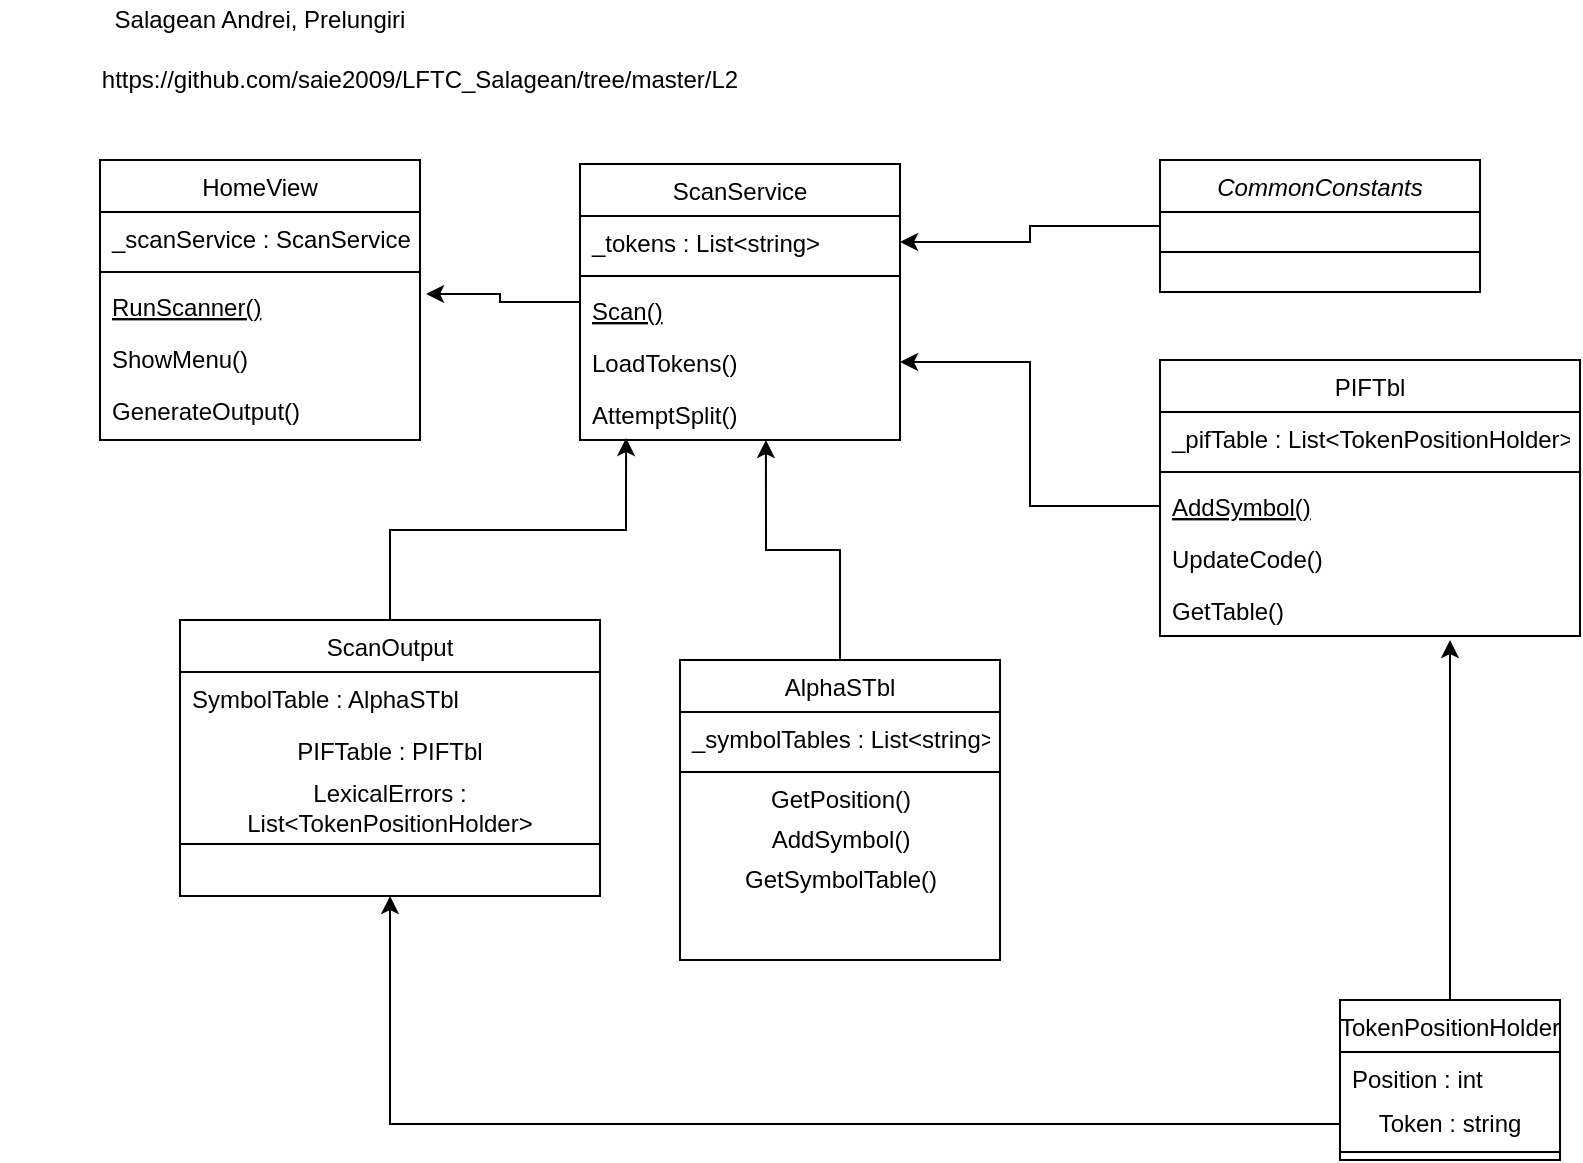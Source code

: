 <mxfile version="13.8.7" type="device"><diagram id="C5RBs43oDa-KdzZeNtuy" name="Page-1"><mxGraphModel dx="2889" dy="1154" grid="1" gridSize="10" guides="1" tooltips="1" connect="1" arrows="1" fold="1" page="1" pageScale="1" pageWidth="827" pageHeight="1169" math="0" shadow="0"><root><mxCell id="WIyWlLk6GJQsqaUBKTNV-0"/><mxCell id="WIyWlLk6GJQsqaUBKTNV-1" parent="WIyWlLk6GJQsqaUBKTNV-0"/><mxCell id="xc-LAReBc5qucrPt_cvx-20" style="edgeStyle=orthogonalEdgeStyle;rounded=0;orthogonalLoop=1;jettySize=auto;html=1;entryX=1;entryY=0.5;entryDx=0;entryDy=0;" edge="1" parent="WIyWlLk6GJQsqaUBKTNV-1" source="zkfFHV4jXpPFQw0GAbJ--0" target="xc-LAReBc5qucrPt_cvx-14"><mxGeometry relative="1" as="geometry"/></mxCell><mxCell id="zkfFHV4jXpPFQw0GAbJ--0" value="CommonConstants" style="swimlane;fontStyle=2;align=center;verticalAlign=top;childLayout=stackLayout;horizontal=1;startSize=26;horizontalStack=0;resizeParent=1;resizeLast=0;collapsible=1;marginBottom=0;rounded=0;shadow=0;strokeWidth=1;" parent="WIyWlLk6GJQsqaUBKTNV-1" vertex="1"><mxGeometry x="570" y="120" width="160" height="66" as="geometry"><mxRectangle x="230" y="140" width="160" height="26" as="alternateBounds"/></mxGeometry></mxCell><mxCell id="zkfFHV4jXpPFQw0GAbJ--4" value="" style="line;html=1;strokeWidth=1;align=left;verticalAlign=middle;spacingTop=-1;spacingLeft=3;spacingRight=3;rotatable=0;labelPosition=right;points=[];portConstraint=eastwest;" parent="zkfFHV4jXpPFQw0GAbJ--0" vertex="1"><mxGeometry y="26" width="160" height="40" as="geometry"/></mxCell><mxCell id="xc-LAReBc5qucrPt_cvx-25" style="edgeStyle=orthogonalEdgeStyle;rounded=0;orthogonalLoop=1;jettySize=auto;html=1;entryX=0.581;entryY=1;entryDx=0;entryDy=0;entryPerimeter=0;" edge="1" parent="WIyWlLk6GJQsqaUBKTNV-1" source="zkfFHV4jXpPFQw0GAbJ--13" target="xc-LAReBc5qucrPt_cvx-19"><mxGeometry relative="1" as="geometry"/></mxCell><mxCell id="zkfFHV4jXpPFQw0GAbJ--13" value="AlphaSTbl&#10;" style="swimlane;fontStyle=0;align=center;verticalAlign=top;childLayout=stackLayout;horizontal=1;startSize=26;horizontalStack=0;resizeParent=1;resizeLast=0;collapsible=1;marginBottom=0;rounded=0;shadow=0;strokeWidth=1;" parent="WIyWlLk6GJQsqaUBKTNV-1" vertex="1"><mxGeometry x="330" y="370" width="160" height="150" as="geometry"><mxRectangle x="340" y="380" width="170" height="26" as="alternateBounds"/></mxGeometry></mxCell><mxCell id="zkfFHV4jXpPFQw0GAbJ--14" value="_symbolTables : List&lt;string&gt;" style="text;align=left;verticalAlign=top;spacingLeft=4;spacingRight=4;overflow=hidden;rotatable=0;points=[[0,0.5],[1,0.5]];portConstraint=eastwest;" parent="zkfFHV4jXpPFQw0GAbJ--13" vertex="1"><mxGeometry y="26" width="160" height="26" as="geometry"/></mxCell><mxCell id="zkfFHV4jXpPFQw0GAbJ--15" value="" style="line;html=1;strokeWidth=1;align=left;verticalAlign=middle;spacingTop=-1;spacingLeft=3;spacingRight=3;rotatable=0;labelPosition=right;points=[];portConstraint=eastwest;" parent="zkfFHV4jXpPFQw0GAbJ--13" vertex="1"><mxGeometry y="52" width="160" height="8" as="geometry"/></mxCell><mxCell id="wFAC0OZGINL2WwWuIxXI-1" value="GetPosition()&lt;br&gt;" style="text;html=1;align=center;verticalAlign=middle;resizable=0;points=[];autosize=1;" parent="zkfFHV4jXpPFQw0GAbJ--13" vertex="1"><mxGeometry y="60" width="160" height="20" as="geometry"/></mxCell><mxCell id="wFAC0OZGINL2WwWuIxXI-0" value="AddSymbol()&lt;br&gt;" style="text;html=1;align=center;verticalAlign=middle;resizable=0;points=[];autosize=1;" parent="zkfFHV4jXpPFQw0GAbJ--13" vertex="1"><mxGeometry y="80" width="160" height="20" as="geometry"/></mxCell><mxCell id="wFAC0OZGINL2WwWuIxXI-2" value="GetSymbolTable()&lt;br&gt;" style="text;html=1;align=center;verticalAlign=middle;resizable=0;points=[];autosize=1;" parent="zkfFHV4jXpPFQw0GAbJ--13" vertex="1"><mxGeometry y="100" width="160" height="20" as="geometry"/></mxCell><mxCell id="xc-LAReBc5qucrPt_cvx-23" style="edgeStyle=orthogonalEdgeStyle;rounded=0;orthogonalLoop=1;jettySize=auto;html=1;" edge="1" parent="WIyWlLk6GJQsqaUBKTNV-1" source="wFAC0OZGINL2WwWuIxXI-5"><mxGeometry relative="1" as="geometry"><mxPoint x="715" y="360" as="targetPoint"/></mxGeometry></mxCell><mxCell id="wFAC0OZGINL2WwWuIxXI-5" value="TokenPositionHolder&#10;" style="swimlane;fontStyle=0;align=center;verticalAlign=top;childLayout=stackLayout;horizontal=1;startSize=26;horizontalStack=0;resizeParent=1;resizeLast=0;collapsible=1;marginBottom=0;rounded=0;shadow=0;strokeWidth=1;" parent="WIyWlLk6GJQsqaUBKTNV-1" vertex="1"><mxGeometry x="660" y="540" width="110" height="80" as="geometry"><mxRectangle x="340" y="380" width="170" height="26" as="alternateBounds"/></mxGeometry></mxCell><mxCell id="wFAC0OZGINL2WwWuIxXI-6" value="Position : int" style="text;align=left;verticalAlign=top;spacingLeft=4;spacingRight=4;overflow=hidden;rotatable=0;points=[[0,0.5],[1,0.5]];portConstraint=eastwest;" parent="wFAC0OZGINL2WwWuIxXI-5" vertex="1"><mxGeometry y="26" width="110" height="26" as="geometry"/></mxCell><mxCell id="wFAC0OZGINL2WwWuIxXI-12" value="Token : string" style="text;html=1;strokeColor=none;fillColor=none;align=center;verticalAlign=middle;whiteSpace=wrap;rounded=0;" parent="wFAC0OZGINL2WwWuIxXI-5" vertex="1"><mxGeometry y="52" width="110" height="20" as="geometry"/></mxCell><mxCell id="wFAC0OZGINL2WwWuIxXI-7" value="" style="line;html=1;strokeWidth=1;align=left;verticalAlign=middle;spacingTop=-1;spacingLeft=3;spacingRight=3;rotatable=0;labelPosition=right;points=[];portConstraint=eastwest;" parent="wFAC0OZGINL2WwWuIxXI-5" vertex="1"><mxGeometry y="72" width="110" height="8" as="geometry"/></mxCell><mxCell id="wFAC0OZGINL2WwWuIxXI-13" value="https://github.com/saie2009/LFTC_Salagean/tree/master/L2" style="text;html=1;strokeColor=none;fillColor=none;align=center;verticalAlign=middle;whiteSpace=wrap;rounded=0;" parent="WIyWlLk6GJQsqaUBKTNV-1" vertex="1"><mxGeometry x="180" y="70" width="40" height="20" as="geometry"/></mxCell><mxCell id="wFAC0OZGINL2WwWuIxXI-15" value="Salagean Andrei, Prelungiri" style="text;html=1;strokeColor=none;fillColor=none;align=center;verticalAlign=middle;whiteSpace=wrap;rounded=0;" parent="WIyWlLk6GJQsqaUBKTNV-1" vertex="1"><mxGeometry x="-10" y="40" width="260" height="20" as="geometry"/></mxCell><mxCell id="xc-LAReBc5qucrPt_cvx-1" value="PIFTbl" style="swimlane;fontStyle=0;align=center;verticalAlign=top;childLayout=stackLayout;horizontal=1;startSize=26;horizontalStack=0;resizeParent=1;resizeLast=0;collapsible=1;marginBottom=0;rounded=0;shadow=0;strokeWidth=1;" vertex="1" parent="WIyWlLk6GJQsqaUBKTNV-1"><mxGeometry x="570" y="220" width="210" height="138" as="geometry"><mxRectangle x="130" y="380" width="160" height="26" as="alternateBounds"/></mxGeometry></mxCell><mxCell id="xc-LAReBc5qucrPt_cvx-2" value="_pifTable : List&lt;TokenPositionHolder&gt;" style="text;align=left;verticalAlign=top;spacingLeft=4;spacingRight=4;overflow=hidden;rotatable=0;points=[[0,0.5],[1,0.5]];portConstraint=eastwest;" vertex="1" parent="xc-LAReBc5qucrPt_cvx-1"><mxGeometry y="26" width="210" height="26" as="geometry"/></mxCell><mxCell id="xc-LAReBc5qucrPt_cvx-3" value="" style="line;html=1;strokeWidth=1;align=left;verticalAlign=middle;spacingTop=-1;spacingLeft=3;spacingRight=3;rotatable=0;labelPosition=right;points=[];portConstraint=eastwest;" vertex="1" parent="xc-LAReBc5qucrPt_cvx-1"><mxGeometry y="52" width="210" height="8" as="geometry"/></mxCell><mxCell id="xc-LAReBc5qucrPt_cvx-4" value="AddSymbol()&#10;" style="text;align=left;verticalAlign=top;spacingLeft=4;spacingRight=4;overflow=hidden;rotatable=0;points=[[0,0.5],[1,0.5]];portConstraint=eastwest;fontStyle=4" vertex="1" parent="xc-LAReBc5qucrPt_cvx-1"><mxGeometry y="60" width="210" height="26" as="geometry"/></mxCell><mxCell id="xc-LAReBc5qucrPt_cvx-5" value="UpdateCode()&#10;" style="text;align=left;verticalAlign=top;spacingLeft=4;spacingRight=4;overflow=hidden;rotatable=0;points=[[0,0.5],[1,0.5]];portConstraint=eastwest;" vertex="1" parent="xc-LAReBc5qucrPt_cvx-1"><mxGeometry y="86" width="210" height="26" as="geometry"/></mxCell><mxCell id="xc-LAReBc5qucrPt_cvx-21" value="GetTable()" style="text;align=left;verticalAlign=top;spacingLeft=4;spacingRight=4;overflow=hidden;rotatable=0;points=[[0,0.5],[1,0.5]];portConstraint=eastwest;" vertex="1" parent="xc-LAReBc5qucrPt_cvx-1"><mxGeometry y="112" width="210" height="26" as="geometry"/></mxCell><mxCell id="xc-LAReBc5qucrPt_cvx-6" value="HomeView" style="swimlane;fontStyle=0;align=center;verticalAlign=top;childLayout=stackLayout;horizontal=1;startSize=26;horizontalStack=0;resizeParent=1;resizeLast=0;collapsible=1;marginBottom=0;rounded=0;shadow=0;strokeWidth=1;" vertex="1" parent="WIyWlLk6GJQsqaUBKTNV-1"><mxGeometry x="40" y="120" width="160" height="140" as="geometry"><mxRectangle x="130" y="380" width="160" height="26" as="alternateBounds"/></mxGeometry></mxCell><mxCell id="xc-LAReBc5qucrPt_cvx-7" value="_scanService : ScanService" style="text;align=left;verticalAlign=top;spacingLeft=4;spacingRight=4;overflow=hidden;rotatable=0;points=[[0,0.5],[1,0.5]];portConstraint=eastwest;" vertex="1" parent="xc-LAReBc5qucrPt_cvx-6"><mxGeometry y="26" width="160" height="26" as="geometry"/></mxCell><mxCell id="xc-LAReBc5qucrPt_cvx-8" value="" style="line;html=1;strokeWidth=1;align=left;verticalAlign=middle;spacingTop=-1;spacingLeft=3;spacingRight=3;rotatable=0;labelPosition=right;points=[];portConstraint=eastwest;" vertex="1" parent="xc-LAReBc5qucrPt_cvx-6"><mxGeometry y="52" width="160" height="8" as="geometry"/></mxCell><mxCell id="xc-LAReBc5qucrPt_cvx-9" value="RunScanner()" style="text;align=left;verticalAlign=top;spacingLeft=4;spacingRight=4;overflow=hidden;rotatable=0;points=[[0,0.5],[1,0.5]];portConstraint=eastwest;fontStyle=4" vertex="1" parent="xc-LAReBc5qucrPt_cvx-6"><mxGeometry y="60" width="160" height="26" as="geometry"/></mxCell><mxCell id="xc-LAReBc5qucrPt_cvx-10" value="ShowMenu()" style="text;align=left;verticalAlign=top;spacingLeft=4;spacingRight=4;overflow=hidden;rotatable=0;points=[[0,0.5],[1,0.5]];portConstraint=eastwest;" vertex="1" parent="xc-LAReBc5qucrPt_cvx-6"><mxGeometry y="86" width="160" height="26" as="geometry"/></mxCell><mxCell id="xc-LAReBc5qucrPt_cvx-11" value="GenerateOutput()" style="text;align=left;verticalAlign=top;spacingLeft=4;spacingRight=4;overflow=hidden;rotatable=0;points=[[0,0.5],[1,0.5]];portConstraint=eastwest;" vertex="1" parent="xc-LAReBc5qucrPt_cvx-6"><mxGeometry y="112" width="160" height="28" as="geometry"/></mxCell><mxCell id="xc-LAReBc5qucrPt_cvx-18" style="edgeStyle=orthogonalEdgeStyle;rounded=0;orthogonalLoop=1;jettySize=auto;html=1;entryX=1.019;entryY=0.269;entryDx=0;entryDy=0;entryPerimeter=0;" edge="1" parent="WIyWlLk6GJQsqaUBKTNV-1" source="xc-LAReBc5qucrPt_cvx-13" target="xc-LAReBc5qucrPt_cvx-9"><mxGeometry relative="1" as="geometry"/></mxCell><mxCell id="xc-LAReBc5qucrPt_cvx-13" value="ScanService" style="swimlane;fontStyle=0;align=center;verticalAlign=top;childLayout=stackLayout;horizontal=1;startSize=26;horizontalStack=0;resizeParent=1;resizeLast=0;collapsible=1;marginBottom=0;rounded=0;shadow=0;strokeWidth=1;" vertex="1" parent="WIyWlLk6GJQsqaUBKTNV-1"><mxGeometry x="280" y="122" width="160" height="138" as="geometry"><mxRectangle x="130" y="380" width="160" height="26" as="alternateBounds"/></mxGeometry></mxCell><mxCell id="xc-LAReBc5qucrPt_cvx-14" value="_tokens : List&lt;string&gt;" style="text;align=left;verticalAlign=top;spacingLeft=4;spacingRight=4;overflow=hidden;rotatable=0;points=[[0,0.5],[1,0.5]];portConstraint=eastwest;" vertex="1" parent="xc-LAReBc5qucrPt_cvx-13"><mxGeometry y="26" width="160" height="26" as="geometry"/></mxCell><mxCell id="xc-LAReBc5qucrPt_cvx-15" value="" style="line;html=1;strokeWidth=1;align=left;verticalAlign=middle;spacingTop=-1;spacingLeft=3;spacingRight=3;rotatable=0;labelPosition=right;points=[];portConstraint=eastwest;" vertex="1" parent="xc-LAReBc5qucrPt_cvx-13"><mxGeometry y="52" width="160" height="8" as="geometry"/></mxCell><mxCell id="xc-LAReBc5qucrPt_cvx-16" value="Scan()" style="text;align=left;verticalAlign=top;spacingLeft=4;spacingRight=4;overflow=hidden;rotatable=0;points=[[0,0.5],[1,0.5]];portConstraint=eastwest;fontStyle=4" vertex="1" parent="xc-LAReBc5qucrPt_cvx-13"><mxGeometry y="60" width="160" height="26" as="geometry"/></mxCell><mxCell id="xc-LAReBc5qucrPt_cvx-17" value="LoadTokens()&#10;" style="text;align=left;verticalAlign=top;spacingLeft=4;spacingRight=4;overflow=hidden;rotatable=0;points=[[0,0.5],[1,0.5]];portConstraint=eastwest;" vertex="1" parent="xc-LAReBc5qucrPt_cvx-13"><mxGeometry y="86" width="160" height="26" as="geometry"/></mxCell><mxCell id="xc-LAReBc5qucrPt_cvx-19" value="AttemptSplit()" style="text;align=left;verticalAlign=top;spacingLeft=4;spacingRight=4;overflow=hidden;rotatable=0;points=[[0,0.5],[1,0.5]];portConstraint=eastwest;" vertex="1" parent="xc-LAReBc5qucrPt_cvx-13"><mxGeometry y="112" width="160" height="26" as="geometry"/></mxCell><mxCell id="xc-LAReBc5qucrPt_cvx-22" style="edgeStyle=orthogonalEdgeStyle;rounded=0;orthogonalLoop=1;jettySize=auto;html=1;" edge="1" parent="WIyWlLk6GJQsqaUBKTNV-1" source="xc-LAReBc5qucrPt_cvx-4" target="xc-LAReBc5qucrPt_cvx-17"><mxGeometry relative="1" as="geometry"/></mxCell><mxCell id="xc-LAReBc5qucrPt_cvx-30" style="edgeStyle=orthogonalEdgeStyle;rounded=0;orthogonalLoop=1;jettySize=auto;html=1;entryX=0.144;entryY=0.962;entryDx=0;entryDy=0;entryPerimeter=0;" edge="1" parent="WIyWlLk6GJQsqaUBKTNV-1" source="xc-LAReBc5qucrPt_cvx-26" target="xc-LAReBc5qucrPt_cvx-19"><mxGeometry relative="1" as="geometry"/></mxCell><mxCell id="xc-LAReBc5qucrPt_cvx-26" value="ScanOutput" style="swimlane;fontStyle=0;align=center;verticalAlign=top;childLayout=stackLayout;horizontal=1;startSize=26;horizontalStack=0;resizeParent=1;resizeLast=0;collapsible=1;marginBottom=0;rounded=0;shadow=0;strokeWidth=1;" vertex="1" parent="WIyWlLk6GJQsqaUBKTNV-1"><mxGeometry x="80" y="350" width="210" height="138" as="geometry"><mxRectangle x="340" y="380" width="170" height="26" as="alternateBounds"/></mxGeometry></mxCell><mxCell id="xc-LAReBc5qucrPt_cvx-27" value="SymbolTable : AlphaSTbl" style="text;align=left;verticalAlign=top;spacingLeft=4;spacingRight=4;overflow=hidden;rotatable=0;points=[[0,0.5],[1,0.5]];portConstraint=eastwest;" vertex="1" parent="xc-LAReBc5qucrPt_cvx-26"><mxGeometry y="26" width="210" height="26" as="geometry"/></mxCell><mxCell id="xc-LAReBc5qucrPt_cvx-28" value="PIFTable : PIFTbl" style="text;html=1;strokeColor=none;fillColor=none;align=center;verticalAlign=middle;whiteSpace=wrap;rounded=0;" vertex="1" parent="xc-LAReBc5qucrPt_cvx-26"><mxGeometry y="52" width="210" height="28" as="geometry"/></mxCell><mxCell id="xc-LAReBc5qucrPt_cvx-31" value="LexicalErrors : List&amp;lt;TokenPositionHolder&amp;gt;" style="text;html=1;strokeColor=none;fillColor=none;align=center;verticalAlign=middle;whiteSpace=wrap;rounded=0;" vertex="1" parent="xc-LAReBc5qucrPt_cvx-26"><mxGeometry y="80" width="210" height="28" as="geometry"/></mxCell><mxCell id="xc-LAReBc5qucrPt_cvx-29" value="" style="line;html=1;strokeWidth=1;align=left;verticalAlign=middle;spacingTop=-1;spacingLeft=3;spacingRight=3;rotatable=0;labelPosition=right;points=[];portConstraint=eastwest;" vertex="1" parent="xc-LAReBc5qucrPt_cvx-26"><mxGeometry y="108" width="210" height="8" as="geometry"/></mxCell><mxCell id="xc-LAReBc5qucrPt_cvx-32" style="edgeStyle=orthogonalEdgeStyle;rounded=0;orthogonalLoop=1;jettySize=auto;html=1;entryX=0.5;entryY=1;entryDx=0;entryDy=0;" edge="1" parent="WIyWlLk6GJQsqaUBKTNV-1" source="wFAC0OZGINL2WwWuIxXI-12" target="xc-LAReBc5qucrPt_cvx-26"><mxGeometry relative="1" as="geometry"/></mxCell></root></mxGraphModel></diagram></mxfile>